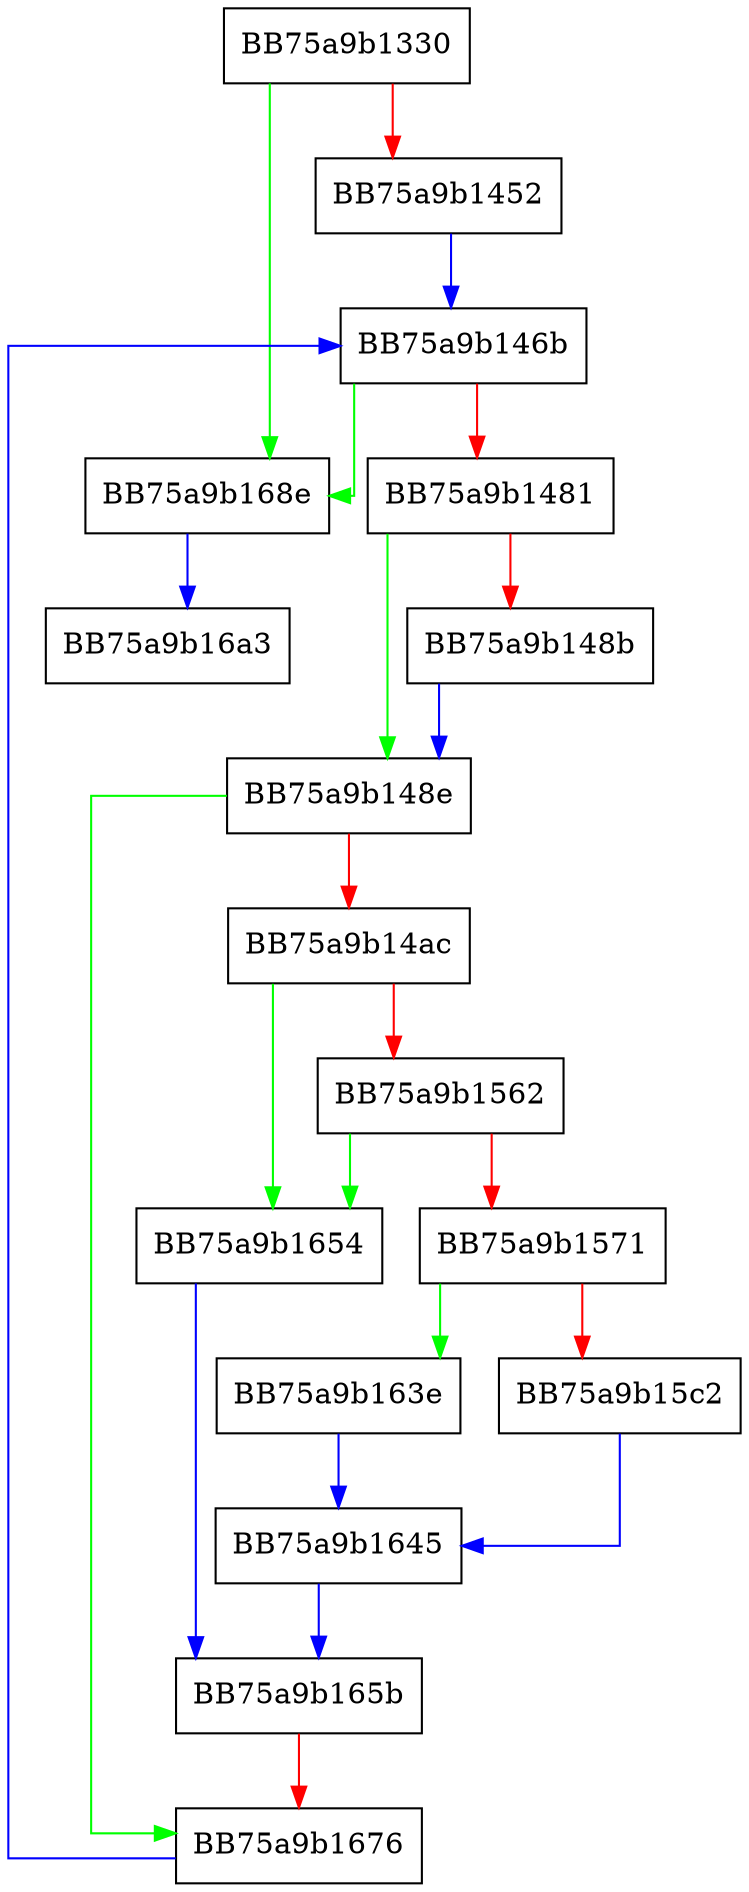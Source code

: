 digraph init {
  node [shape="box"];
  graph [splines=ortho];
  BB75a9b1330 -> BB75a9b168e [color="green"];
  BB75a9b1330 -> BB75a9b1452 [color="red"];
  BB75a9b1452 -> BB75a9b146b [color="blue"];
  BB75a9b146b -> BB75a9b168e [color="green"];
  BB75a9b146b -> BB75a9b1481 [color="red"];
  BB75a9b1481 -> BB75a9b148e [color="green"];
  BB75a9b1481 -> BB75a9b148b [color="red"];
  BB75a9b148b -> BB75a9b148e [color="blue"];
  BB75a9b148e -> BB75a9b1676 [color="green"];
  BB75a9b148e -> BB75a9b14ac [color="red"];
  BB75a9b14ac -> BB75a9b1654 [color="green"];
  BB75a9b14ac -> BB75a9b1562 [color="red"];
  BB75a9b1562 -> BB75a9b1654 [color="green"];
  BB75a9b1562 -> BB75a9b1571 [color="red"];
  BB75a9b1571 -> BB75a9b163e [color="green"];
  BB75a9b1571 -> BB75a9b15c2 [color="red"];
  BB75a9b15c2 -> BB75a9b1645 [color="blue"];
  BB75a9b163e -> BB75a9b1645 [color="blue"];
  BB75a9b1645 -> BB75a9b165b [color="blue"];
  BB75a9b1654 -> BB75a9b165b [color="blue"];
  BB75a9b165b -> BB75a9b1676 [color="red"];
  BB75a9b1676 -> BB75a9b146b [color="blue"];
  BB75a9b168e -> BB75a9b16a3 [color="blue"];
}